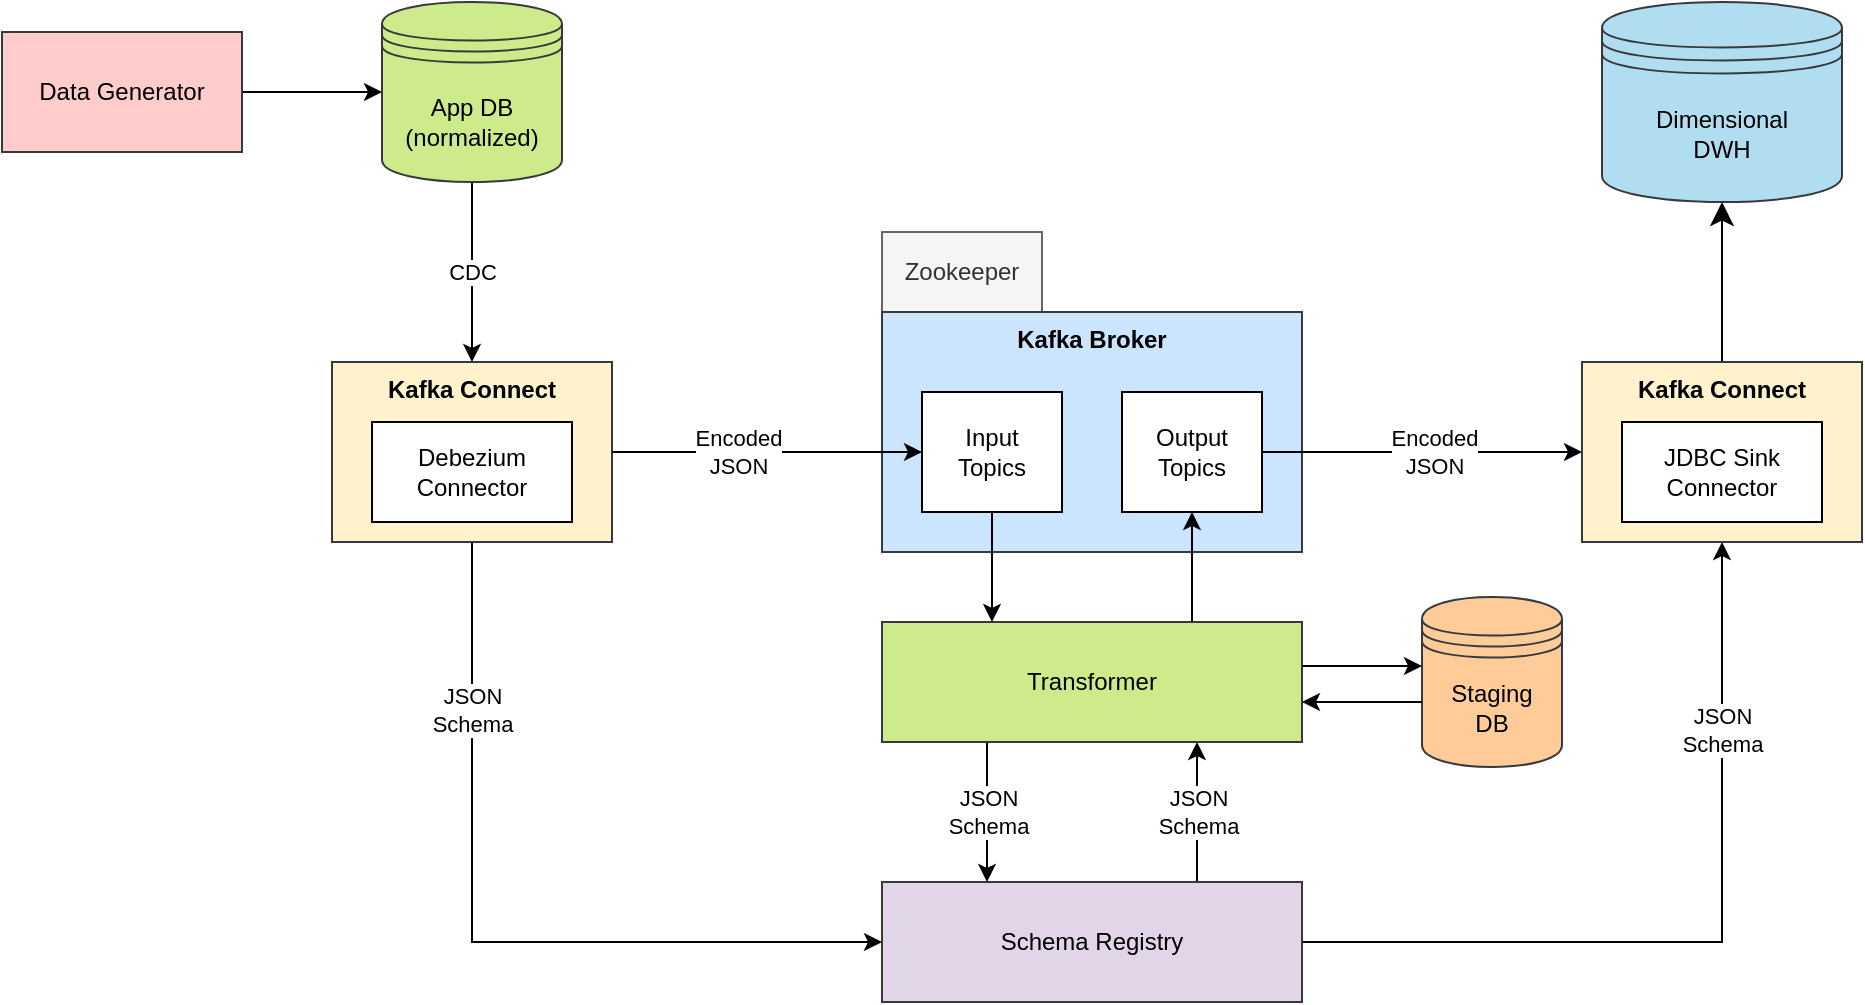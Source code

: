 <mxfile version="17.5.0" type="device"><diagram id="iX7bsUJnA6hzEJXfxnOI" name="Page-1"><mxGraphModel dx="2272" dy="799" grid="1" gridSize="10" guides="1" tooltips="1" connect="1" arrows="1" fold="1" page="1" pageScale="1" pageWidth="850" pageHeight="1100" math="0" shadow="0"><root><mxCell id="0"/><mxCell id="1" parent="0"/><mxCell id="h2Ls6Mt1_pl4N4U1JalV-29" value="CDC" style="edgeStyle=orthogonalEdgeStyle;rounded=0;orthogonalLoop=1;jettySize=auto;html=1;exitX=0.5;exitY=1;exitDx=0;exitDy=0;startArrow=none;startFill=0;" edge="1" parent="1" source="S7npLfxCVieJULoDOmBM-3" target="h2Ls6Mt1_pl4N4U1JalV-1"><mxGeometry relative="1" as="geometry"/></mxCell><mxCell id="S7npLfxCVieJULoDOmBM-3" value="App DB&lt;br&gt;(normalized)" style="shape=datastore;whiteSpace=wrap;html=1;fillColor=#cdeb8b;strokeColor=#36393d;" vertex="1" parent="1"><mxGeometry x="60" y="110" width="90" height="90" as="geometry"/></mxCell><mxCell id="S7npLfxCVieJULoDOmBM-4" value="Dimensional&lt;br&gt;DWH" style="shape=datastore;whiteSpace=wrap;html=1;fillColor=#b1ddf0;strokeColor=#36393D;" vertex="1" parent="1"><mxGeometry x="670" y="110" width="120" height="100" as="geometry"/></mxCell><mxCell id="h2Ls6Mt1_pl4N4U1JalV-10" value="Zookeeper" style="rounded=0;whiteSpace=wrap;html=1;fillColor=#f5f5f5;fontColor=#333333;strokeColor=#666666;" vertex="1" parent="1"><mxGeometry x="310" y="225" width="80" height="40" as="geometry"/></mxCell><mxCell id="h2Ls6Mt1_pl4N4U1JalV-48" value="JSON&lt;br&gt;Schema" style="edgeStyle=none;jumpStyle=line;orthogonalLoop=1;jettySize=auto;html=1;exitX=0.75;exitY=0;exitDx=0;exitDy=0;entryX=0.75;entryY=1;entryDx=0;entryDy=0;startArrow=none;startFill=0;endArrow=classic;endFill=1;" edge="1" parent="1" source="h2Ls6Mt1_pl4N4U1JalV-11" target="h2Ls6Mt1_pl4N4U1JalV-19"><mxGeometry relative="1" as="geometry"/></mxCell><mxCell id="h2Ls6Mt1_pl4N4U1JalV-56" style="edgeStyle=orthogonalEdgeStyle;rounded=0;jumpStyle=line;orthogonalLoop=1;jettySize=auto;html=1;exitX=1;exitY=0.5;exitDx=0;exitDy=0;startArrow=none;startFill=0;endArrow=classic;endFill=1;endSize=6;" edge="1" parent="1" source="h2Ls6Mt1_pl4N4U1JalV-11" target="h2Ls6Mt1_pl4N4U1JalV-5"><mxGeometry relative="1" as="geometry"/></mxCell><mxCell id="h2Ls6Mt1_pl4N4U1JalV-60" value="JSON&lt;br&gt;Schema" style="edgeLabel;html=1;align=center;verticalAlign=middle;resizable=0;points=[];" vertex="1" connectable="0" parent="h2Ls6Mt1_pl4N4U1JalV-56"><mxGeometry x="0.545" y="1" relative="1" as="geometry"><mxPoint x="1" as="offset"/></mxGeometry></mxCell><mxCell id="h2Ls6Mt1_pl4N4U1JalV-11" value="Schema Registry" style="rounded=0;whiteSpace=wrap;html=1;fillColor=#e1d5e7;strokeColor=#36393D;" vertex="1" parent="1"><mxGeometry x="310" y="550" width="210" height="60" as="geometry"/></mxCell><mxCell id="h2Ls6Mt1_pl4N4U1JalV-28" style="edgeStyle=orthogonalEdgeStyle;rounded=0;orthogonalLoop=1;jettySize=auto;html=1;exitX=1;exitY=0.5;exitDx=0;exitDy=0;startArrow=none;startFill=0;" edge="1" parent="1" source="h2Ls6Mt1_pl4N4U1JalV-13" target="S7npLfxCVieJULoDOmBM-3"><mxGeometry relative="1" as="geometry"/></mxCell><mxCell id="h2Ls6Mt1_pl4N4U1JalV-13" value="Data Generator" style="rounded=0;whiteSpace=wrap;html=1;fillColor=#ffcccc;strokeColor=#36393d;" vertex="1" parent="1"><mxGeometry x="-130" y="125" width="120" height="60" as="geometry"/></mxCell><mxCell id="h2Ls6Mt1_pl4N4U1JalV-18" value="" style="group;fillColor=#cce5ff;strokeColor=#36393d;container=0;" vertex="1" connectable="0" parent="1"><mxGeometry x="310" y="265" width="210" height="120" as="geometry"/></mxCell><mxCell id="h2Ls6Mt1_pl4N4U1JalV-47" value="JSON&lt;br&gt;Schema" style="edgeStyle=none;jumpStyle=line;orthogonalLoop=1;jettySize=auto;html=1;exitX=0.25;exitY=1;exitDx=0;exitDy=0;entryX=0.25;entryY=0;entryDx=0;entryDy=0;startArrow=none;startFill=0;endArrow=classic;endFill=1;" edge="1" parent="1" source="h2Ls6Mt1_pl4N4U1JalV-19" target="h2Ls6Mt1_pl4N4U1JalV-11"><mxGeometry relative="1" as="geometry"/></mxCell><mxCell id="h2Ls6Mt1_pl4N4U1JalV-19" value="Transformer" style="rounded=0;whiteSpace=wrap;html=1;fillColor=#cdeb8b;strokeColor=#36393d;" vertex="1" parent="1"><mxGeometry x="310" y="420" width="210" height="60" as="geometry"/></mxCell><mxCell id="h2Ls6Mt1_pl4N4U1JalV-20" value="Staging&lt;br&gt;DB" style="shape=datastore;whiteSpace=wrap;html=1;fillColor=#ffcc99;strokeColor=#36393d;" vertex="1" parent="1"><mxGeometry x="580" y="407.5" width="70" height="85" as="geometry"/></mxCell><mxCell id="h2Ls6Mt1_pl4N4U1JalV-43" value="" style="endArrow=classic;html=1;jumpStyle=line;" edge="1" parent="1"><mxGeometry width="50" height="50" relative="1" as="geometry"><mxPoint x="520" y="442" as="sourcePoint"/><mxPoint x="580" y="442" as="targetPoint"/></mxGeometry></mxCell><mxCell id="h2Ls6Mt1_pl4N4U1JalV-44" value="" style="endArrow=none;html=1;jumpStyle=line;startArrow=classic;startFill=1;endFill=0;" edge="1" parent="1"><mxGeometry width="50" height="50" relative="1" as="geometry"><mxPoint x="520" y="460" as="sourcePoint"/><mxPoint x="580" y="460" as="targetPoint"/></mxGeometry></mxCell><mxCell id="h2Ls6Mt1_pl4N4U1JalV-50" style="edgeStyle=none;jumpStyle=line;orthogonalLoop=1;jettySize=auto;html=1;exitX=0.5;exitY=0;exitDx=0;exitDy=0;entryX=0.5;entryY=1;entryDx=0;entryDy=0;startArrow=none;startFill=0;endArrow=classic;endFill=1;endSize=9;" edge="1" parent="1" source="h2Ls6Mt1_pl4N4U1JalV-5" target="S7npLfxCVieJULoDOmBM-4"><mxGeometry relative="1" as="geometry"/></mxCell><mxCell id="h2Ls6Mt1_pl4N4U1JalV-51" style="edgeStyle=orthogonalEdgeStyle;jumpStyle=line;orthogonalLoop=1;jettySize=auto;html=1;exitX=0.5;exitY=1;exitDx=0;exitDy=0;entryX=0;entryY=0.5;entryDx=0;entryDy=0;startArrow=none;startFill=0;endArrow=classic;endFill=1;endSize=6;rounded=0;" edge="1" parent="1" source="h2Ls6Mt1_pl4N4U1JalV-1" target="h2Ls6Mt1_pl4N4U1JalV-11"><mxGeometry relative="1" as="geometry"/></mxCell><mxCell id="h2Ls6Mt1_pl4N4U1JalV-57" value="JSON&lt;br&gt;Schema" style="edgeLabel;html=1;align=center;verticalAlign=middle;resizable=0;points=[];" vertex="1" connectable="0" parent="h2Ls6Mt1_pl4N4U1JalV-51"><mxGeometry x="-0.104" relative="1" as="geometry"><mxPoint y="-98" as="offset"/></mxGeometry></mxCell><mxCell id="h2Ls6Mt1_pl4N4U1JalV-1" value="&lt;b&gt;Kafka Connect&lt;/b&gt;" style="rounded=0;whiteSpace=wrap;html=1;verticalAlign=top;fillColor=#fff2cc;strokeColor=#36393D;" vertex="1" parent="1"><mxGeometry x="35" y="290" width="140" height="90" as="geometry"/></mxCell><mxCell id="h2Ls6Mt1_pl4N4U1JalV-2" value="Debezium&lt;br&gt;Connector" style="rounded=0;whiteSpace=wrap;html=1;" vertex="1" parent="1"><mxGeometry x="55" y="320" width="100" height="50" as="geometry"/></mxCell><mxCell id="h2Ls6Mt1_pl4N4U1JalV-5" value="&lt;b&gt;Kafka Connect&lt;/b&gt;" style="rounded=0;whiteSpace=wrap;html=1;verticalAlign=top;fillColor=#fff2cc;strokeColor=#36393D;" vertex="1" parent="1"><mxGeometry x="660" y="290" width="140" height="90" as="geometry"/></mxCell><mxCell id="h2Ls6Mt1_pl4N4U1JalV-6" value="JDBC Sink&lt;br&gt;Connector" style="rounded=0;whiteSpace=wrap;html=1;" vertex="1" parent="1"><mxGeometry x="680" y="320" width="100" height="50" as="geometry"/></mxCell><mxCell id="h2Ls6Mt1_pl4N4U1JalV-7" value="&lt;b&gt;Kafka Broker&lt;/b&gt;" style="rounded=0;whiteSpace=wrap;html=1;verticalAlign=top;fillColor=#cce5ff;strokeColor=#36393d;" vertex="1" parent="1"><mxGeometry x="310" y="265" width="210" height="120" as="geometry"/></mxCell><mxCell id="h2Ls6Mt1_pl4N4U1JalV-14" value="Input&lt;br&gt;Topics" style="rounded=0;whiteSpace=wrap;html=1;" vertex="1" parent="1"><mxGeometry x="330" y="305" width="70" height="60" as="geometry"/></mxCell><mxCell id="h2Ls6Mt1_pl4N4U1JalV-15" value="Output Topics" style="rounded=0;whiteSpace=wrap;html=1;" vertex="1" parent="1"><mxGeometry x="430" y="305" width="70" height="60" as="geometry"/></mxCell><mxCell id="h2Ls6Mt1_pl4N4U1JalV-39" style="orthogonalLoop=1;jettySize=auto;html=1;exitX=0.5;exitY=1;exitDx=0;exitDy=0;startArrow=none;startFill=0;" edge="1" parent="1" source="h2Ls6Mt1_pl4N4U1JalV-14"><mxGeometry relative="1" as="geometry"><mxPoint x="365" y="420" as="targetPoint"/></mxGeometry></mxCell><mxCell id="h2Ls6Mt1_pl4N4U1JalV-40" style="orthogonalLoop=1;jettySize=auto;html=1;entryX=0.5;entryY=1;entryDx=0;entryDy=0;startArrow=none;startFill=0;jumpStyle=sharp;" edge="1" parent="1" target="h2Ls6Mt1_pl4N4U1JalV-15"><mxGeometry relative="1" as="geometry"><mxPoint x="465" y="420" as="sourcePoint"/></mxGeometry></mxCell><mxCell id="h2Ls6Mt1_pl4N4U1JalV-37" style="edgeStyle=orthogonalEdgeStyle;rounded=0;orthogonalLoop=1;jettySize=auto;html=1;exitX=1;exitY=0.5;exitDx=0;exitDy=0;entryX=0;entryY=0.5;entryDx=0;entryDy=0;startArrow=none;startFill=0;" edge="1" parent="1" source="h2Ls6Mt1_pl4N4U1JalV-15" target="h2Ls6Mt1_pl4N4U1JalV-5"><mxGeometry relative="1" as="geometry"/></mxCell><mxCell id="h2Ls6Mt1_pl4N4U1JalV-38" value="Encoded&lt;br&gt;JSON" style="edgeLabel;html=1;align=center;verticalAlign=middle;resizable=0;points=[];" vertex="1" connectable="0" parent="h2Ls6Mt1_pl4N4U1JalV-37"><mxGeometry x="-0.102" relative="1" as="geometry"><mxPoint x="14" as="offset"/></mxGeometry></mxCell><mxCell id="h2Ls6Mt1_pl4N4U1JalV-32" style="edgeStyle=orthogonalEdgeStyle;rounded=0;orthogonalLoop=1;jettySize=auto;html=1;exitX=1;exitY=0.5;exitDx=0;exitDy=0;startArrow=none;startFill=0;" edge="1" parent="1" source="h2Ls6Mt1_pl4N4U1JalV-1" target="h2Ls6Mt1_pl4N4U1JalV-14"><mxGeometry relative="1" as="geometry"/></mxCell><mxCell id="h2Ls6Mt1_pl4N4U1JalV-36" value="Encoded&lt;br&gt;JSON" style="edgeLabel;html=1;align=center;verticalAlign=middle;resizable=0;points=[];" vertex="1" connectable="0" parent="h2Ls6Mt1_pl4N4U1JalV-32"><mxGeometry x="-0.194" relative="1" as="geometry"><mxPoint as="offset"/></mxGeometry></mxCell></root></mxGraphModel></diagram></mxfile>